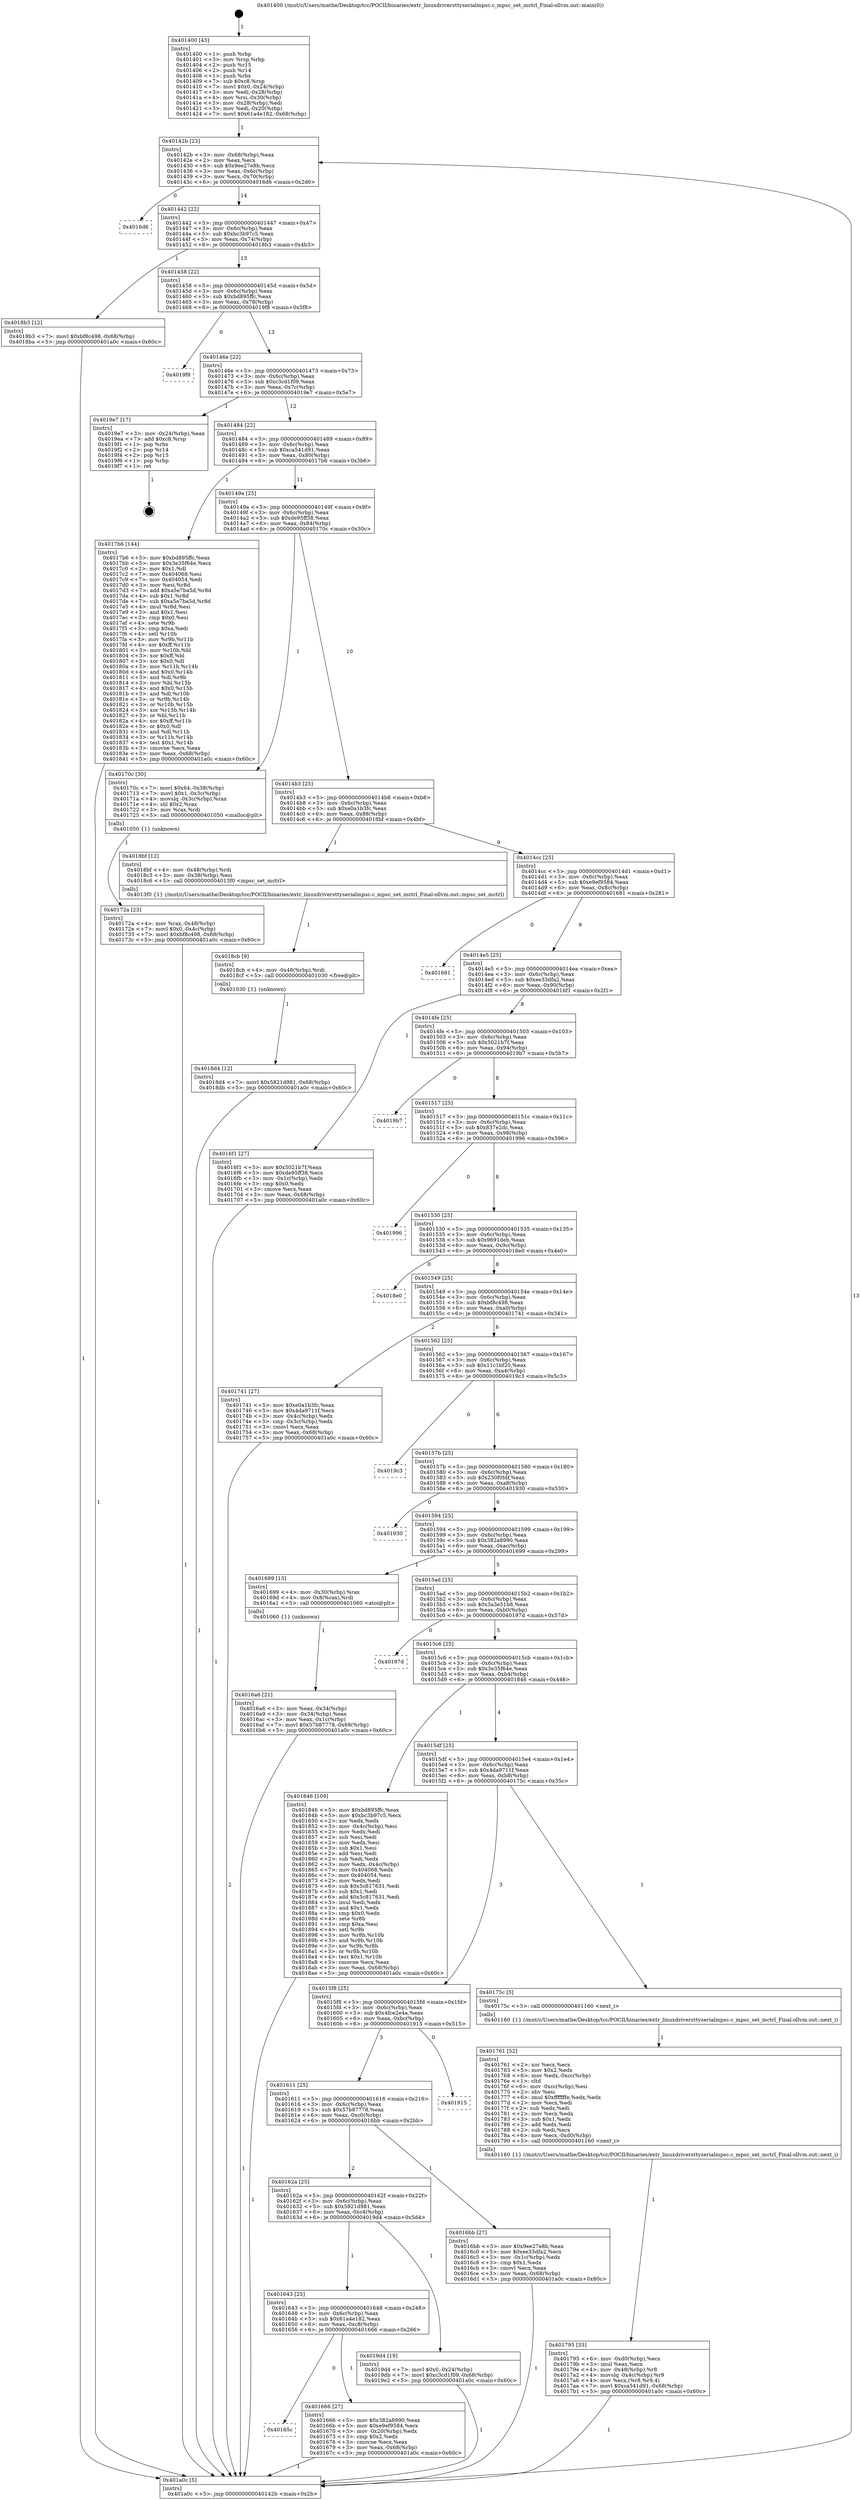 digraph "0x401400" {
  label = "0x401400 (/mnt/c/Users/mathe/Desktop/tcc/POCII/binaries/extr_linuxdriversttyserialmpsc.c_mpsc_set_mctrl_Final-ollvm.out::main(0))"
  labelloc = "t"
  node[shape=record]

  Entry [label="",width=0.3,height=0.3,shape=circle,fillcolor=black,style=filled]
  "0x40142b" [label="{
     0x40142b [23]\l
     | [instrs]\l
     &nbsp;&nbsp;0x40142b \<+3\>: mov -0x68(%rbp),%eax\l
     &nbsp;&nbsp;0x40142e \<+2\>: mov %eax,%ecx\l
     &nbsp;&nbsp;0x401430 \<+6\>: sub $0x9ee27e8b,%ecx\l
     &nbsp;&nbsp;0x401436 \<+3\>: mov %eax,-0x6c(%rbp)\l
     &nbsp;&nbsp;0x401439 \<+3\>: mov %ecx,-0x70(%rbp)\l
     &nbsp;&nbsp;0x40143c \<+6\>: je 00000000004016d6 \<main+0x2d6\>\l
  }"]
  "0x4016d6" [label="{
     0x4016d6\l
  }", style=dashed]
  "0x401442" [label="{
     0x401442 [22]\l
     | [instrs]\l
     &nbsp;&nbsp;0x401442 \<+5\>: jmp 0000000000401447 \<main+0x47\>\l
     &nbsp;&nbsp;0x401447 \<+3\>: mov -0x6c(%rbp),%eax\l
     &nbsp;&nbsp;0x40144a \<+5\>: sub $0xbc3b97c5,%eax\l
     &nbsp;&nbsp;0x40144f \<+3\>: mov %eax,-0x74(%rbp)\l
     &nbsp;&nbsp;0x401452 \<+6\>: je 00000000004018b3 \<main+0x4b3\>\l
  }"]
  Exit [label="",width=0.3,height=0.3,shape=circle,fillcolor=black,style=filled,peripheries=2]
  "0x4018b3" [label="{
     0x4018b3 [12]\l
     | [instrs]\l
     &nbsp;&nbsp;0x4018b3 \<+7\>: movl $0xbf8c498,-0x68(%rbp)\l
     &nbsp;&nbsp;0x4018ba \<+5\>: jmp 0000000000401a0c \<main+0x60c\>\l
  }"]
  "0x401458" [label="{
     0x401458 [22]\l
     | [instrs]\l
     &nbsp;&nbsp;0x401458 \<+5\>: jmp 000000000040145d \<main+0x5d\>\l
     &nbsp;&nbsp;0x40145d \<+3\>: mov -0x6c(%rbp),%eax\l
     &nbsp;&nbsp;0x401460 \<+5\>: sub $0xbd895ffc,%eax\l
     &nbsp;&nbsp;0x401465 \<+3\>: mov %eax,-0x78(%rbp)\l
     &nbsp;&nbsp;0x401468 \<+6\>: je 00000000004019f8 \<main+0x5f8\>\l
  }"]
  "0x4018d4" [label="{
     0x4018d4 [12]\l
     | [instrs]\l
     &nbsp;&nbsp;0x4018d4 \<+7\>: movl $0x5821d981,-0x68(%rbp)\l
     &nbsp;&nbsp;0x4018db \<+5\>: jmp 0000000000401a0c \<main+0x60c\>\l
  }"]
  "0x4019f8" [label="{
     0x4019f8\l
  }", style=dashed]
  "0x40146e" [label="{
     0x40146e [22]\l
     | [instrs]\l
     &nbsp;&nbsp;0x40146e \<+5\>: jmp 0000000000401473 \<main+0x73\>\l
     &nbsp;&nbsp;0x401473 \<+3\>: mov -0x6c(%rbp),%eax\l
     &nbsp;&nbsp;0x401476 \<+5\>: sub $0xc3cd1f09,%eax\l
     &nbsp;&nbsp;0x40147b \<+3\>: mov %eax,-0x7c(%rbp)\l
     &nbsp;&nbsp;0x40147e \<+6\>: je 00000000004019e7 \<main+0x5e7\>\l
  }"]
  "0x4018cb" [label="{
     0x4018cb [9]\l
     | [instrs]\l
     &nbsp;&nbsp;0x4018cb \<+4\>: mov -0x48(%rbp),%rdi\l
     &nbsp;&nbsp;0x4018cf \<+5\>: call 0000000000401030 \<free@plt\>\l
     | [calls]\l
     &nbsp;&nbsp;0x401030 \{1\} (unknown)\l
  }"]
  "0x4019e7" [label="{
     0x4019e7 [17]\l
     | [instrs]\l
     &nbsp;&nbsp;0x4019e7 \<+3\>: mov -0x24(%rbp),%eax\l
     &nbsp;&nbsp;0x4019ea \<+7\>: add $0xc8,%rsp\l
     &nbsp;&nbsp;0x4019f1 \<+1\>: pop %rbx\l
     &nbsp;&nbsp;0x4019f2 \<+2\>: pop %r14\l
     &nbsp;&nbsp;0x4019f4 \<+2\>: pop %r15\l
     &nbsp;&nbsp;0x4019f6 \<+1\>: pop %rbp\l
     &nbsp;&nbsp;0x4019f7 \<+1\>: ret\l
  }"]
  "0x401484" [label="{
     0x401484 [22]\l
     | [instrs]\l
     &nbsp;&nbsp;0x401484 \<+5\>: jmp 0000000000401489 \<main+0x89\>\l
     &nbsp;&nbsp;0x401489 \<+3\>: mov -0x6c(%rbp),%eax\l
     &nbsp;&nbsp;0x40148c \<+5\>: sub $0xca541d91,%eax\l
     &nbsp;&nbsp;0x401491 \<+3\>: mov %eax,-0x80(%rbp)\l
     &nbsp;&nbsp;0x401494 \<+6\>: je 00000000004017b6 \<main+0x3b6\>\l
  }"]
  "0x401795" [label="{
     0x401795 [33]\l
     | [instrs]\l
     &nbsp;&nbsp;0x401795 \<+6\>: mov -0xd0(%rbp),%ecx\l
     &nbsp;&nbsp;0x40179b \<+3\>: imul %eax,%ecx\l
     &nbsp;&nbsp;0x40179e \<+4\>: mov -0x48(%rbp),%r8\l
     &nbsp;&nbsp;0x4017a2 \<+4\>: movslq -0x4c(%rbp),%r9\l
     &nbsp;&nbsp;0x4017a6 \<+4\>: mov %ecx,(%r8,%r9,4)\l
     &nbsp;&nbsp;0x4017aa \<+7\>: movl $0xca541d91,-0x68(%rbp)\l
     &nbsp;&nbsp;0x4017b1 \<+5\>: jmp 0000000000401a0c \<main+0x60c\>\l
  }"]
  "0x4017b6" [label="{
     0x4017b6 [144]\l
     | [instrs]\l
     &nbsp;&nbsp;0x4017b6 \<+5\>: mov $0xbd895ffc,%eax\l
     &nbsp;&nbsp;0x4017bb \<+5\>: mov $0x3e35f64e,%ecx\l
     &nbsp;&nbsp;0x4017c0 \<+2\>: mov $0x1,%dl\l
     &nbsp;&nbsp;0x4017c2 \<+7\>: mov 0x404068,%esi\l
     &nbsp;&nbsp;0x4017c9 \<+7\>: mov 0x404054,%edi\l
     &nbsp;&nbsp;0x4017d0 \<+3\>: mov %esi,%r8d\l
     &nbsp;&nbsp;0x4017d3 \<+7\>: add $0xa5e7ba5d,%r8d\l
     &nbsp;&nbsp;0x4017da \<+4\>: sub $0x1,%r8d\l
     &nbsp;&nbsp;0x4017de \<+7\>: sub $0xa5e7ba5d,%r8d\l
     &nbsp;&nbsp;0x4017e5 \<+4\>: imul %r8d,%esi\l
     &nbsp;&nbsp;0x4017e9 \<+3\>: and $0x1,%esi\l
     &nbsp;&nbsp;0x4017ec \<+3\>: cmp $0x0,%esi\l
     &nbsp;&nbsp;0x4017ef \<+4\>: sete %r9b\l
     &nbsp;&nbsp;0x4017f3 \<+3\>: cmp $0xa,%edi\l
     &nbsp;&nbsp;0x4017f6 \<+4\>: setl %r10b\l
     &nbsp;&nbsp;0x4017fa \<+3\>: mov %r9b,%r11b\l
     &nbsp;&nbsp;0x4017fd \<+4\>: xor $0xff,%r11b\l
     &nbsp;&nbsp;0x401801 \<+3\>: mov %r10b,%bl\l
     &nbsp;&nbsp;0x401804 \<+3\>: xor $0xff,%bl\l
     &nbsp;&nbsp;0x401807 \<+3\>: xor $0x0,%dl\l
     &nbsp;&nbsp;0x40180a \<+3\>: mov %r11b,%r14b\l
     &nbsp;&nbsp;0x40180d \<+4\>: and $0x0,%r14b\l
     &nbsp;&nbsp;0x401811 \<+3\>: and %dl,%r9b\l
     &nbsp;&nbsp;0x401814 \<+3\>: mov %bl,%r15b\l
     &nbsp;&nbsp;0x401817 \<+4\>: and $0x0,%r15b\l
     &nbsp;&nbsp;0x40181b \<+3\>: and %dl,%r10b\l
     &nbsp;&nbsp;0x40181e \<+3\>: or %r9b,%r14b\l
     &nbsp;&nbsp;0x401821 \<+3\>: or %r10b,%r15b\l
     &nbsp;&nbsp;0x401824 \<+3\>: xor %r15b,%r14b\l
     &nbsp;&nbsp;0x401827 \<+3\>: or %bl,%r11b\l
     &nbsp;&nbsp;0x40182a \<+4\>: xor $0xff,%r11b\l
     &nbsp;&nbsp;0x40182e \<+3\>: or $0x0,%dl\l
     &nbsp;&nbsp;0x401831 \<+3\>: and %dl,%r11b\l
     &nbsp;&nbsp;0x401834 \<+3\>: or %r11b,%r14b\l
     &nbsp;&nbsp;0x401837 \<+4\>: test $0x1,%r14b\l
     &nbsp;&nbsp;0x40183b \<+3\>: cmovne %ecx,%eax\l
     &nbsp;&nbsp;0x40183e \<+3\>: mov %eax,-0x68(%rbp)\l
     &nbsp;&nbsp;0x401841 \<+5\>: jmp 0000000000401a0c \<main+0x60c\>\l
  }"]
  "0x40149a" [label="{
     0x40149a [25]\l
     | [instrs]\l
     &nbsp;&nbsp;0x40149a \<+5\>: jmp 000000000040149f \<main+0x9f\>\l
     &nbsp;&nbsp;0x40149f \<+3\>: mov -0x6c(%rbp),%eax\l
     &nbsp;&nbsp;0x4014a2 \<+5\>: sub $0xde95ff38,%eax\l
     &nbsp;&nbsp;0x4014a7 \<+6\>: mov %eax,-0x84(%rbp)\l
     &nbsp;&nbsp;0x4014ad \<+6\>: je 000000000040170c \<main+0x30c\>\l
  }"]
  "0x401761" [label="{
     0x401761 [52]\l
     | [instrs]\l
     &nbsp;&nbsp;0x401761 \<+2\>: xor %ecx,%ecx\l
     &nbsp;&nbsp;0x401763 \<+5\>: mov $0x2,%edx\l
     &nbsp;&nbsp;0x401768 \<+6\>: mov %edx,-0xcc(%rbp)\l
     &nbsp;&nbsp;0x40176e \<+1\>: cltd\l
     &nbsp;&nbsp;0x40176f \<+6\>: mov -0xcc(%rbp),%esi\l
     &nbsp;&nbsp;0x401775 \<+2\>: idiv %esi\l
     &nbsp;&nbsp;0x401777 \<+6\>: imul $0xfffffffe,%edx,%edx\l
     &nbsp;&nbsp;0x40177d \<+2\>: mov %ecx,%edi\l
     &nbsp;&nbsp;0x40177f \<+2\>: sub %edx,%edi\l
     &nbsp;&nbsp;0x401781 \<+2\>: mov %ecx,%edx\l
     &nbsp;&nbsp;0x401783 \<+3\>: sub $0x1,%edx\l
     &nbsp;&nbsp;0x401786 \<+2\>: add %edx,%edi\l
     &nbsp;&nbsp;0x401788 \<+2\>: sub %edi,%ecx\l
     &nbsp;&nbsp;0x40178a \<+6\>: mov %ecx,-0xd0(%rbp)\l
     &nbsp;&nbsp;0x401790 \<+5\>: call 0000000000401160 \<next_i\>\l
     | [calls]\l
     &nbsp;&nbsp;0x401160 \{1\} (/mnt/c/Users/mathe/Desktop/tcc/POCII/binaries/extr_linuxdriversttyserialmpsc.c_mpsc_set_mctrl_Final-ollvm.out::next_i)\l
  }"]
  "0x40170c" [label="{
     0x40170c [30]\l
     | [instrs]\l
     &nbsp;&nbsp;0x40170c \<+7\>: movl $0x64,-0x38(%rbp)\l
     &nbsp;&nbsp;0x401713 \<+7\>: movl $0x1,-0x3c(%rbp)\l
     &nbsp;&nbsp;0x40171a \<+4\>: movslq -0x3c(%rbp),%rax\l
     &nbsp;&nbsp;0x40171e \<+4\>: shl $0x2,%rax\l
     &nbsp;&nbsp;0x401722 \<+3\>: mov %rax,%rdi\l
     &nbsp;&nbsp;0x401725 \<+5\>: call 0000000000401050 \<malloc@plt\>\l
     | [calls]\l
     &nbsp;&nbsp;0x401050 \{1\} (unknown)\l
  }"]
  "0x4014b3" [label="{
     0x4014b3 [25]\l
     | [instrs]\l
     &nbsp;&nbsp;0x4014b3 \<+5\>: jmp 00000000004014b8 \<main+0xb8\>\l
     &nbsp;&nbsp;0x4014b8 \<+3\>: mov -0x6c(%rbp),%eax\l
     &nbsp;&nbsp;0x4014bb \<+5\>: sub $0xe0a1b3fc,%eax\l
     &nbsp;&nbsp;0x4014c0 \<+6\>: mov %eax,-0x88(%rbp)\l
     &nbsp;&nbsp;0x4014c6 \<+6\>: je 00000000004018bf \<main+0x4bf\>\l
  }"]
  "0x40172a" [label="{
     0x40172a [23]\l
     | [instrs]\l
     &nbsp;&nbsp;0x40172a \<+4\>: mov %rax,-0x48(%rbp)\l
     &nbsp;&nbsp;0x40172e \<+7\>: movl $0x0,-0x4c(%rbp)\l
     &nbsp;&nbsp;0x401735 \<+7\>: movl $0xbf8c498,-0x68(%rbp)\l
     &nbsp;&nbsp;0x40173c \<+5\>: jmp 0000000000401a0c \<main+0x60c\>\l
  }"]
  "0x4018bf" [label="{
     0x4018bf [12]\l
     | [instrs]\l
     &nbsp;&nbsp;0x4018bf \<+4\>: mov -0x48(%rbp),%rdi\l
     &nbsp;&nbsp;0x4018c3 \<+3\>: mov -0x38(%rbp),%esi\l
     &nbsp;&nbsp;0x4018c6 \<+5\>: call 00000000004013f0 \<mpsc_set_mctrl\>\l
     | [calls]\l
     &nbsp;&nbsp;0x4013f0 \{1\} (/mnt/c/Users/mathe/Desktop/tcc/POCII/binaries/extr_linuxdriversttyserialmpsc.c_mpsc_set_mctrl_Final-ollvm.out::mpsc_set_mctrl)\l
  }"]
  "0x4014cc" [label="{
     0x4014cc [25]\l
     | [instrs]\l
     &nbsp;&nbsp;0x4014cc \<+5\>: jmp 00000000004014d1 \<main+0xd1\>\l
     &nbsp;&nbsp;0x4014d1 \<+3\>: mov -0x6c(%rbp),%eax\l
     &nbsp;&nbsp;0x4014d4 \<+5\>: sub $0xe9ef9584,%eax\l
     &nbsp;&nbsp;0x4014d9 \<+6\>: mov %eax,-0x8c(%rbp)\l
     &nbsp;&nbsp;0x4014df \<+6\>: je 0000000000401681 \<main+0x281\>\l
  }"]
  "0x4016a6" [label="{
     0x4016a6 [21]\l
     | [instrs]\l
     &nbsp;&nbsp;0x4016a6 \<+3\>: mov %eax,-0x34(%rbp)\l
     &nbsp;&nbsp;0x4016a9 \<+3\>: mov -0x34(%rbp),%eax\l
     &nbsp;&nbsp;0x4016ac \<+3\>: mov %eax,-0x1c(%rbp)\l
     &nbsp;&nbsp;0x4016af \<+7\>: movl $0x57b87778,-0x68(%rbp)\l
     &nbsp;&nbsp;0x4016b6 \<+5\>: jmp 0000000000401a0c \<main+0x60c\>\l
  }"]
  "0x401681" [label="{
     0x401681\l
  }", style=dashed]
  "0x4014e5" [label="{
     0x4014e5 [25]\l
     | [instrs]\l
     &nbsp;&nbsp;0x4014e5 \<+5\>: jmp 00000000004014ea \<main+0xea\>\l
     &nbsp;&nbsp;0x4014ea \<+3\>: mov -0x6c(%rbp),%eax\l
     &nbsp;&nbsp;0x4014ed \<+5\>: sub $0xee33dfa2,%eax\l
     &nbsp;&nbsp;0x4014f2 \<+6\>: mov %eax,-0x90(%rbp)\l
     &nbsp;&nbsp;0x4014f8 \<+6\>: je 00000000004016f1 \<main+0x2f1\>\l
  }"]
  "0x401400" [label="{
     0x401400 [43]\l
     | [instrs]\l
     &nbsp;&nbsp;0x401400 \<+1\>: push %rbp\l
     &nbsp;&nbsp;0x401401 \<+3\>: mov %rsp,%rbp\l
     &nbsp;&nbsp;0x401404 \<+2\>: push %r15\l
     &nbsp;&nbsp;0x401406 \<+2\>: push %r14\l
     &nbsp;&nbsp;0x401408 \<+1\>: push %rbx\l
     &nbsp;&nbsp;0x401409 \<+7\>: sub $0xc8,%rsp\l
     &nbsp;&nbsp;0x401410 \<+7\>: movl $0x0,-0x24(%rbp)\l
     &nbsp;&nbsp;0x401417 \<+3\>: mov %edi,-0x28(%rbp)\l
     &nbsp;&nbsp;0x40141a \<+4\>: mov %rsi,-0x30(%rbp)\l
     &nbsp;&nbsp;0x40141e \<+3\>: mov -0x28(%rbp),%edi\l
     &nbsp;&nbsp;0x401421 \<+3\>: mov %edi,-0x20(%rbp)\l
     &nbsp;&nbsp;0x401424 \<+7\>: movl $0x61a4e182,-0x68(%rbp)\l
  }"]
  "0x4016f1" [label="{
     0x4016f1 [27]\l
     | [instrs]\l
     &nbsp;&nbsp;0x4016f1 \<+5\>: mov $0x5021b7f,%eax\l
     &nbsp;&nbsp;0x4016f6 \<+5\>: mov $0xde95ff38,%ecx\l
     &nbsp;&nbsp;0x4016fb \<+3\>: mov -0x1c(%rbp),%edx\l
     &nbsp;&nbsp;0x4016fe \<+3\>: cmp $0x0,%edx\l
     &nbsp;&nbsp;0x401701 \<+3\>: cmove %ecx,%eax\l
     &nbsp;&nbsp;0x401704 \<+3\>: mov %eax,-0x68(%rbp)\l
     &nbsp;&nbsp;0x401707 \<+5\>: jmp 0000000000401a0c \<main+0x60c\>\l
  }"]
  "0x4014fe" [label="{
     0x4014fe [25]\l
     | [instrs]\l
     &nbsp;&nbsp;0x4014fe \<+5\>: jmp 0000000000401503 \<main+0x103\>\l
     &nbsp;&nbsp;0x401503 \<+3\>: mov -0x6c(%rbp),%eax\l
     &nbsp;&nbsp;0x401506 \<+5\>: sub $0x5021b7f,%eax\l
     &nbsp;&nbsp;0x40150b \<+6\>: mov %eax,-0x94(%rbp)\l
     &nbsp;&nbsp;0x401511 \<+6\>: je 00000000004019b7 \<main+0x5b7\>\l
  }"]
  "0x401a0c" [label="{
     0x401a0c [5]\l
     | [instrs]\l
     &nbsp;&nbsp;0x401a0c \<+5\>: jmp 000000000040142b \<main+0x2b\>\l
  }"]
  "0x4019b7" [label="{
     0x4019b7\l
  }", style=dashed]
  "0x401517" [label="{
     0x401517 [25]\l
     | [instrs]\l
     &nbsp;&nbsp;0x401517 \<+5\>: jmp 000000000040151c \<main+0x11c\>\l
     &nbsp;&nbsp;0x40151c \<+3\>: mov -0x6c(%rbp),%eax\l
     &nbsp;&nbsp;0x40151f \<+5\>: sub $0x837e2dc,%eax\l
     &nbsp;&nbsp;0x401524 \<+6\>: mov %eax,-0x98(%rbp)\l
     &nbsp;&nbsp;0x40152a \<+6\>: je 0000000000401996 \<main+0x596\>\l
  }"]
  "0x40165c" [label="{
     0x40165c\l
  }", style=dashed]
  "0x401996" [label="{
     0x401996\l
  }", style=dashed]
  "0x401530" [label="{
     0x401530 [25]\l
     | [instrs]\l
     &nbsp;&nbsp;0x401530 \<+5\>: jmp 0000000000401535 \<main+0x135\>\l
     &nbsp;&nbsp;0x401535 \<+3\>: mov -0x6c(%rbp),%eax\l
     &nbsp;&nbsp;0x401538 \<+5\>: sub $0x9691deb,%eax\l
     &nbsp;&nbsp;0x40153d \<+6\>: mov %eax,-0x9c(%rbp)\l
     &nbsp;&nbsp;0x401543 \<+6\>: je 00000000004018e0 \<main+0x4e0\>\l
  }"]
  "0x401666" [label="{
     0x401666 [27]\l
     | [instrs]\l
     &nbsp;&nbsp;0x401666 \<+5\>: mov $0x382a8990,%eax\l
     &nbsp;&nbsp;0x40166b \<+5\>: mov $0xe9ef9584,%ecx\l
     &nbsp;&nbsp;0x401670 \<+3\>: mov -0x20(%rbp),%edx\l
     &nbsp;&nbsp;0x401673 \<+3\>: cmp $0x2,%edx\l
     &nbsp;&nbsp;0x401676 \<+3\>: cmovne %ecx,%eax\l
     &nbsp;&nbsp;0x401679 \<+3\>: mov %eax,-0x68(%rbp)\l
     &nbsp;&nbsp;0x40167c \<+5\>: jmp 0000000000401a0c \<main+0x60c\>\l
  }"]
  "0x4018e0" [label="{
     0x4018e0\l
  }", style=dashed]
  "0x401549" [label="{
     0x401549 [25]\l
     | [instrs]\l
     &nbsp;&nbsp;0x401549 \<+5\>: jmp 000000000040154e \<main+0x14e\>\l
     &nbsp;&nbsp;0x40154e \<+3\>: mov -0x6c(%rbp),%eax\l
     &nbsp;&nbsp;0x401551 \<+5\>: sub $0xbf8c498,%eax\l
     &nbsp;&nbsp;0x401556 \<+6\>: mov %eax,-0xa0(%rbp)\l
     &nbsp;&nbsp;0x40155c \<+6\>: je 0000000000401741 \<main+0x341\>\l
  }"]
  "0x401643" [label="{
     0x401643 [25]\l
     | [instrs]\l
     &nbsp;&nbsp;0x401643 \<+5\>: jmp 0000000000401648 \<main+0x248\>\l
     &nbsp;&nbsp;0x401648 \<+3\>: mov -0x6c(%rbp),%eax\l
     &nbsp;&nbsp;0x40164b \<+5\>: sub $0x61a4e182,%eax\l
     &nbsp;&nbsp;0x401650 \<+6\>: mov %eax,-0xc8(%rbp)\l
     &nbsp;&nbsp;0x401656 \<+6\>: je 0000000000401666 \<main+0x266\>\l
  }"]
  "0x401741" [label="{
     0x401741 [27]\l
     | [instrs]\l
     &nbsp;&nbsp;0x401741 \<+5\>: mov $0xe0a1b3fc,%eax\l
     &nbsp;&nbsp;0x401746 \<+5\>: mov $0x4da9711f,%ecx\l
     &nbsp;&nbsp;0x40174b \<+3\>: mov -0x4c(%rbp),%edx\l
     &nbsp;&nbsp;0x40174e \<+3\>: cmp -0x3c(%rbp),%edx\l
     &nbsp;&nbsp;0x401751 \<+3\>: cmovl %ecx,%eax\l
     &nbsp;&nbsp;0x401754 \<+3\>: mov %eax,-0x68(%rbp)\l
     &nbsp;&nbsp;0x401757 \<+5\>: jmp 0000000000401a0c \<main+0x60c\>\l
  }"]
  "0x401562" [label="{
     0x401562 [25]\l
     | [instrs]\l
     &nbsp;&nbsp;0x401562 \<+5\>: jmp 0000000000401567 \<main+0x167\>\l
     &nbsp;&nbsp;0x401567 \<+3\>: mov -0x6c(%rbp),%eax\l
     &nbsp;&nbsp;0x40156a \<+5\>: sub $0x11c1bf20,%eax\l
     &nbsp;&nbsp;0x40156f \<+6\>: mov %eax,-0xa4(%rbp)\l
     &nbsp;&nbsp;0x401575 \<+6\>: je 00000000004019c3 \<main+0x5c3\>\l
  }"]
  "0x4019d4" [label="{
     0x4019d4 [19]\l
     | [instrs]\l
     &nbsp;&nbsp;0x4019d4 \<+7\>: movl $0x0,-0x24(%rbp)\l
     &nbsp;&nbsp;0x4019db \<+7\>: movl $0xc3cd1f09,-0x68(%rbp)\l
     &nbsp;&nbsp;0x4019e2 \<+5\>: jmp 0000000000401a0c \<main+0x60c\>\l
  }"]
  "0x4019c3" [label="{
     0x4019c3\l
  }", style=dashed]
  "0x40157b" [label="{
     0x40157b [25]\l
     | [instrs]\l
     &nbsp;&nbsp;0x40157b \<+5\>: jmp 0000000000401580 \<main+0x180\>\l
     &nbsp;&nbsp;0x401580 \<+3\>: mov -0x6c(%rbp),%eax\l
     &nbsp;&nbsp;0x401583 \<+5\>: sub $0x230f0fdf,%eax\l
     &nbsp;&nbsp;0x401588 \<+6\>: mov %eax,-0xa8(%rbp)\l
     &nbsp;&nbsp;0x40158e \<+6\>: je 0000000000401930 \<main+0x530\>\l
  }"]
  "0x40162a" [label="{
     0x40162a [25]\l
     | [instrs]\l
     &nbsp;&nbsp;0x40162a \<+5\>: jmp 000000000040162f \<main+0x22f\>\l
     &nbsp;&nbsp;0x40162f \<+3\>: mov -0x6c(%rbp),%eax\l
     &nbsp;&nbsp;0x401632 \<+5\>: sub $0x5821d981,%eax\l
     &nbsp;&nbsp;0x401637 \<+6\>: mov %eax,-0xc4(%rbp)\l
     &nbsp;&nbsp;0x40163d \<+6\>: je 00000000004019d4 \<main+0x5d4\>\l
  }"]
  "0x401930" [label="{
     0x401930\l
  }", style=dashed]
  "0x401594" [label="{
     0x401594 [25]\l
     | [instrs]\l
     &nbsp;&nbsp;0x401594 \<+5\>: jmp 0000000000401599 \<main+0x199\>\l
     &nbsp;&nbsp;0x401599 \<+3\>: mov -0x6c(%rbp),%eax\l
     &nbsp;&nbsp;0x40159c \<+5\>: sub $0x382a8990,%eax\l
     &nbsp;&nbsp;0x4015a1 \<+6\>: mov %eax,-0xac(%rbp)\l
     &nbsp;&nbsp;0x4015a7 \<+6\>: je 0000000000401699 \<main+0x299\>\l
  }"]
  "0x4016bb" [label="{
     0x4016bb [27]\l
     | [instrs]\l
     &nbsp;&nbsp;0x4016bb \<+5\>: mov $0x9ee27e8b,%eax\l
     &nbsp;&nbsp;0x4016c0 \<+5\>: mov $0xee33dfa2,%ecx\l
     &nbsp;&nbsp;0x4016c5 \<+3\>: mov -0x1c(%rbp),%edx\l
     &nbsp;&nbsp;0x4016c8 \<+3\>: cmp $0x1,%edx\l
     &nbsp;&nbsp;0x4016cb \<+3\>: cmovl %ecx,%eax\l
     &nbsp;&nbsp;0x4016ce \<+3\>: mov %eax,-0x68(%rbp)\l
     &nbsp;&nbsp;0x4016d1 \<+5\>: jmp 0000000000401a0c \<main+0x60c\>\l
  }"]
  "0x401699" [label="{
     0x401699 [13]\l
     | [instrs]\l
     &nbsp;&nbsp;0x401699 \<+4\>: mov -0x30(%rbp),%rax\l
     &nbsp;&nbsp;0x40169d \<+4\>: mov 0x8(%rax),%rdi\l
     &nbsp;&nbsp;0x4016a1 \<+5\>: call 0000000000401060 \<atoi@plt\>\l
     | [calls]\l
     &nbsp;&nbsp;0x401060 \{1\} (unknown)\l
  }"]
  "0x4015ad" [label="{
     0x4015ad [25]\l
     | [instrs]\l
     &nbsp;&nbsp;0x4015ad \<+5\>: jmp 00000000004015b2 \<main+0x1b2\>\l
     &nbsp;&nbsp;0x4015b2 \<+3\>: mov -0x6c(%rbp),%eax\l
     &nbsp;&nbsp;0x4015b5 \<+5\>: sub $0x3a3e51b8,%eax\l
     &nbsp;&nbsp;0x4015ba \<+6\>: mov %eax,-0xb0(%rbp)\l
     &nbsp;&nbsp;0x4015c0 \<+6\>: je 000000000040197d \<main+0x57d\>\l
  }"]
  "0x401611" [label="{
     0x401611 [25]\l
     | [instrs]\l
     &nbsp;&nbsp;0x401611 \<+5\>: jmp 0000000000401616 \<main+0x216\>\l
     &nbsp;&nbsp;0x401616 \<+3\>: mov -0x6c(%rbp),%eax\l
     &nbsp;&nbsp;0x401619 \<+5\>: sub $0x57b87778,%eax\l
     &nbsp;&nbsp;0x40161e \<+6\>: mov %eax,-0xc0(%rbp)\l
     &nbsp;&nbsp;0x401624 \<+6\>: je 00000000004016bb \<main+0x2bb\>\l
  }"]
  "0x40197d" [label="{
     0x40197d\l
  }", style=dashed]
  "0x4015c6" [label="{
     0x4015c6 [25]\l
     | [instrs]\l
     &nbsp;&nbsp;0x4015c6 \<+5\>: jmp 00000000004015cb \<main+0x1cb\>\l
     &nbsp;&nbsp;0x4015cb \<+3\>: mov -0x6c(%rbp),%eax\l
     &nbsp;&nbsp;0x4015ce \<+5\>: sub $0x3e35f64e,%eax\l
     &nbsp;&nbsp;0x4015d3 \<+6\>: mov %eax,-0xb4(%rbp)\l
     &nbsp;&nbsp;0x4015d9 \<+6\>: je 0000000000401846 \<main+0x446\>\l
  }"]
  "0x401915" [label="{
     0x401915\l
  }", style=dashed]
  "0x401846" [label="{
     0x401846 [109]\l
     | [instrs]\l
     &nbsp;&nbsp;0x401846 \<+5\>: mov $0xbd895ffc,%eax\l
     &nbsp;&nbsp;0x40184b \<+5\>: mov $0xbc3b97c5,%ecx\l
     &nbsp;&nbsp;0x401850 \<+2\>: xor %edx,%edx\l
     &nbsp;&nbsp;0x401852 \<+3\>: mov -0x4c(%rbp),%esi\l
     &nbsp;&nbsp;0x401855 \<+2\>: mov %edx,%edi\l
     &nbsp;&nbsp;0x401857 \<+2\>: sub %esi,%edi\l
     &nbsp;&nbsp;0x401859 \<+2\>: mov %edx,%esi\l
     &nbsp;&nbsp;0x40185b \<+3\>: sub $0x1,%esi\l
     &nbsp;&nbsp;0x40185e \<+2\>: add %esi,%edi\l
     &nbsp;&nbsp;0x401860 \<+2\>: sub %edi,%edx\l
     &nbsp;&nbsp;0x401862 \<+3\>: mov %edx,-0x4c(%rbp)\l
     &nbsp;&nbsp;0x401865 \<+7\>: mov 0x404068,%edx\l
     &nbsp;&nbsp;0x40186c \<+7\>: mov 0x404054,%esi\l
     &nbsp;&nbsp;0x401873 \<+2\>: mov %edx,%edi\l
     &nbsp;&nbsp;0x401875 \<+6\>: sub $0x5c817631,%edi\l
     &nbsp;&nbsp;0x40187b \<+3\>: sub $0x1,%edi\l
     &nbsp;&nbsp;0x40187e \<+6\>: add $0x5c817631,%edi\l
     &nbsp;&nbsp;0x401884 \<+3\>: imul %edi,%edx\l
     &nbsp;&nbsp;0x401887 \<+3\>: and $0x1,%edx\l
     &nbsp;&nbsp;0x40188a \<+3\>: cmp $0x0,%edx\l
     &nbsp;&nbsp;0x40188d \<+4\>: sete %r8b\l
     &nbsp;&nbsp;0x401891 \<+3\>: cmp $0xa,%esi\l
     &nbsp;&nbsp;0x401894 \<+4\>: setl %r9b\l
     &nbsp;&nbsp;0x401898 \<+3\>: mov %r8b,%r10b\l
     &nbsp;&nbsp;0x40189b \<+3\>: and %r9b,%r10b\l
     &nbsp;&nbsp;0x40189e \<+3\>: xor %r9b,%r8b\l
     &nbsp;&nbsp;0x4018a1 \<+3\>: or %r8b,%r10b\l
     &nbsp;&nbsp;0x4018a4 \<+4\>: test $0x1,%r10b\l
     &nbsp;&nbsp;0x4018a8 \<+3\>: cmovne %ecx,%eax\l
     &nbsp;&nbsp;0x4018ab \<+3\>: mov %eax,-0x68(%rbp)\l
     &nbsp;&nbsp;0x4018ae \<+5\>: jmp 0000000000401a0c \<main+0x60c\>\l
  }"]
  "0x4015df" [label="{
     0x4015df [25]\l
     | [instrs]\l
     &nbsp;&nbsp;0x4015df \<+5\>: jmp 00000000004015e4 \<main+0x1e4\>\l
     &nbsp;&nbsp;0x4015e4 \<+3\>: mov -0x6c(%rbp),%eax\l
     &nbsp;&nbsp;0x4015e7 \<+5\>: sub $0x4da9711f,%eax\l
     &nbsp;&nbsp;0x4015ec \<+6\>: mov %eax,-0xb8(%rbp)\l
     &nbsp;&nbsp;0x4015f2 \<+6\>: je 000000000040175c \<main+0x35c\>\l
  }"]
  "0x4015f8" [label="{
     0x4015f8 [25]\l
     | [instrs]\l
     &nbsp;&nbsp;0x4015f8 \<+5\>: jmp 00000000004015fd \<main+0x1fd\>\l
     &nbsp;&nbsp;0x4015fd \<+3\>: mov -0x6c(%rbp),%eax\l
     &nbsp;&nbsp;0x401600 \<+5\>: sub $0x4fce2e4a,%eax\l
     &nbsp;&nbsp;0x401605 \<+6\>: mov %eax,-0xbc(%rbp)\l
     &nbsp;&nbsp;0x40160b \<+6\>: je 0000000000401915 \<main+0x515\>\l
  }"]
  "0x40175c" [label="{
     0x40175c [5]\l
     | [instrs]\l
     &nbsp;&nbsp;0x40175c \<+5\>: call 0000000000401160 \<next_i\>\l
     | [calls]\l
     &nbsp;&nbsp;0x401160 \{1\} (/mnt/c/Users/mathe/Desktop/tcc/POCII/binaries/extr_linuxdriversttyserialmpsc.c_mpsc_set_mctrl_Final-ollvm.out::next_i)\l
  }"]
  Entry -> "0x401400" [label=" 1"]
  "0x40142b" -> "0x4016d6" [label=" 0"]
  "0x40142b" -> "0x401442" [label=" 14"]
  "0x4019e7" -> Exit [label=" 1"]
  "0x401442" -> "0x4018b3" [label=" 1"]
  "0x401442" -> "0x401458" [label=" 13"]
  "0x4019d4" -> "0x401a0c" [label=" 1"]
  "0x401458" -> "0x4019f8" [label=" 0"]
  "0x401458" -> "0x40146e" [label=" 13"]
  "0x4018d4" -> "0x401a0c" [label=" 1"]
  "0x40146e" -> "0x4019e7" [label=" 1"]
  "0x40146e" -> "0x401484" [label=" 12"]
  "0x4018cb" -> "0x4018d4" [label=" 1"]
  "0x401484" -> "0x4017b6" [label=" 1"]
  "0x401484" -> "0x40149a" [label=" 11"]
  "0x4018bf" -> "0x4018cb" [label=" 1"]
  "0x40149a" -> "0x40170c" [label=" 1"]
  "0x40149a" -> "0x4014b3" [label=" 10"]
  "0x4018b3" -> "0x401a0c" [label=" 1"]
  "0x4014b3" -> "0x4018bf" [label=" 1"]
  "0x4014b3" -> "0x4014cc" [label=" 9"]
  "0x401846" -> "0x401a0c" [label=" 1"]
  "0x4014cc" -> "0x401681" [label=" 0"]
  "0x4014cc" -> "0x4014e5" [label=" 9"]
  "0x4017b6" -> "0x401a0c" [label=" 1"]
  "0x4014e5" -> "0x4016f1" [label=" 1"]
  "0x4014e5" -> "0x4014fe" [label=" 8"]
  "0x401795" -> "0x401a0c" [label=" 1"]
  "0x4014fe" -> "0x4019b7" [label=" 0"]
  "0x4014fe" -> "0x401517" [label=" 8"]
  "0x401761" -> "0x401795" [label=" 1"]
  "0x401517" -> "0x401996" [label=" 0"]
  "0x401517" -> "0x401530" [label=" 8"]
  "0x40175c" -> "0x401761" [label=" 1"]
  "0x401530" -> "0x4018e0" [label=" 0"]
  "0x401530" -> "0x401549" [label=" 8"]
  "0x401741" -> "0x401a0c" [label=" 2"]
  "0x401549" -> "0x401741" [label=" 2"]
  "0x401549" -> "0x401562" [label=" 6"]
  "0x40170c" -> "0x40172a" [label=" 1"]
  "0x401562" -> "0x4019c3" [label=" 0"]
  "0x401562" -> "0x40157b" [label=" 6"]
  "0x4016f1" -> "0x401a0c" [label=" 1"]
  "0x40157b" -> "0x401930" [label=" 0"]
  "0x40157b" -> "0x401594" [label=" 6"]
  "0x4016a6" -> "0x401a0c" [label=" 1"]
  "0x401594" -> "0x401699" [label=" 1"]
  "0x401594" -> "0x4015ad" [label=" 5"]
  "0x401699" -> "0x4016a6" [label=" 1"]
  "0x4015ad" -> "0x40197d" [label=" 0"]
  "0x4015ad" -> "0x4015c6" [label=" 5"]
  "0x401400" -> "0x40142b" [label=" 1"]
  "0x4015c6" -> "0x401846" [label=" 1"]
  "0x4015c6" -> "0x4015df" [label=" 4"]
  "0x401666" -> "0x401a0c" [label=" 1"]
  "0x4015df" -> "0x40175c" [label=" 1"]
  "0x4015df" -> "0x4015f8" [label=" 3"]
  "0x401643" -> "0x40165c" [label=" 0"]
  "0x4015f8" -> "0x401915" [label=" 0"]
  "0x4015f8" -> "0x401611" [label=" 3"]
  "0x401a0c" -> "0x40142b" [label=" 13"]
  "0x401611" -> "0x4016bb" [label=" 1"]
  "0x401611" -> "0x40162a" [label=" 2"]
  "0x4016bb" -> "0x401a0c" [label=" 1"]
  "0x40162a" -> "0x4019d4" [label=" 1"]
  "0x40162a" -> "0x401643" [label=" 1"]
  "0x40172a" -> "0x401a0c" [label=" 1"]
  "0x401643" -> "0x401666" [label=" 1"]
}

